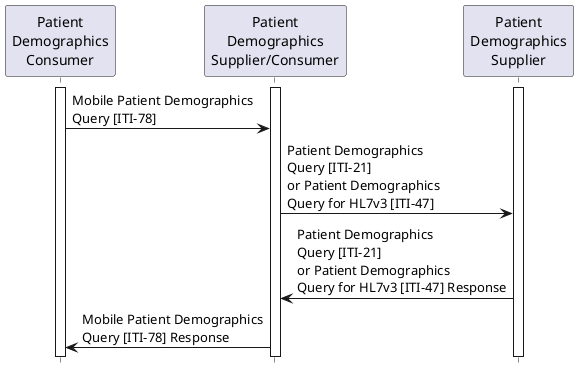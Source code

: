 @startuml
hide footbox

Participant "Patient\nDemographics\nConsumer" as Client1
Participant "Patient\nDemographics\nSupplier/Consumer" as Server1
Participant "Patient\nDemographics\nSupplier" as Server2

Activate Server1
Activate Client1
Activate Server2

Client1 -> Server1 : Mobile Patient Demographics\nQuery [ITI-78]
Server1 -> Server2 : Patient Demographics\nQuery [ITI-21]\nor Patient Demographics\nQuery for HL7v3 [ITI-47]

Server2 -> Server1 : Patient Demographics\nQuery [ITI-21]\nor Patient Demographics\nQuery for HL7v3 [ITI-47] Response
Server1 -> Client1 : Mobile Patient Demographics\nQuery [ITI-78] Response

@enduml
